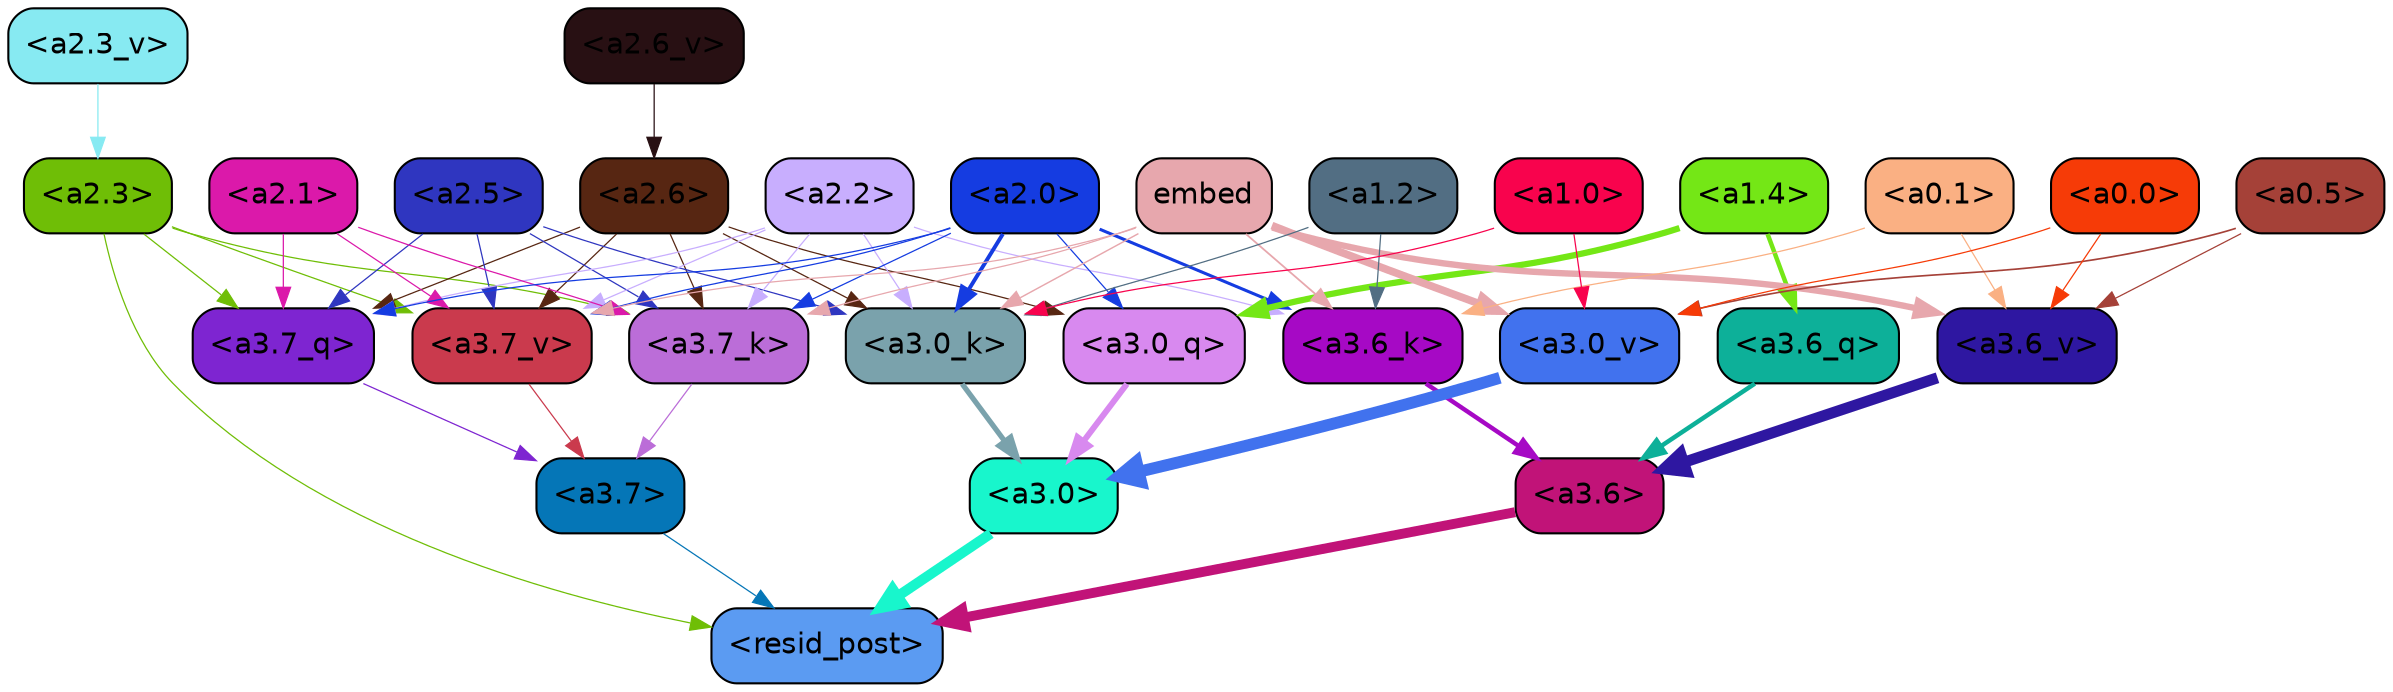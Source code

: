 strict digraph "" {
	graph [bgcolor=transparent,
		layout=dot,
		overlap=false,
		splines=true
	];
	"<a3.7>"	[color=black,
		fillcolor="#0576b7",
		fontname=Helvetica,
		shape=box,
		style="filled, rounded"];
	"<resid_post>"	[color=black,
		fillcolor="#5b9bf2",
		fontname=Helvetica,
		shape=box,
		style="filled, rounded"];
	"<a3.7>" -> "<resid_post>"	[color="#0576b7",
		penwidth=0.6];
	"<a3.6>"	[color=black,
		fillcolor="#c11378",
		fontname=Helvetica,
		shape=box,
		style="filled, rounded"];
	"<a3.6>" -> "<resid_post>"	[color="#c11378",
		penwidth=4.7534414529800415];
	"<a3.0>"	[color=black,
		fillcolor="#18f6cc",
		fontname=Helvetica,
		shape=box,
		style="filled, rounded"];
	"<a3.0>" -> "<resid_post>"	[color="#18f6cc",
		penwidth=4.898576855659485];
	"<a2.3>"	[color=black,
		fillcolor="#6fbe06",
		fontname=Helvetica,
		shape=box,
		style="filled, rounded"];
	"<a2.3>" -> "<resid_post>"	[color="#6fbe06",
		penwidth=0.6];
	"<a3.7_q>"	[color=black,
		fillcolor="#7e25d1",
		fontname=Helvetica,
		shape=box,
		style="filled, rounded"];
	"<a2.3>" -> "<a3.7_q>"	[color="#6fbe06",
		penwidth=0.6];
	"<a3.7_k>"	[color=black,
		fillcolor="#bb6dd8",
		fontname=Helvetica,
		shape=box,
		style="filled, rounded"];
	"<a2.3>" -> "<a3.7_k>"	[color="#6fbe06",
		penwidth=0.6];
	"<a3.7_v>"	[color=black,
		fillcolor="#ca3a4d",
		fontname=Helvetica,
		shape=box,
		style="filled, rounded"];
	"<a2.3>" -> "<a3.7_v>"	[color="#6fbe06",
		penwidth=0.6];
	"<a3.7_q>" -> "<a3.7>"	[color="#7e25d1",
		penwidth=0.6];
	"<a3.6_q>"	[color=black,
		fillcolor="#0db099",
		fontname=Helvetica,
		shape=box,
		style="filled, rounded"];
	"<a3.6_q>" -> "<a3.6>"	[color="#0db099",
		penwidth=2.160832464694977];
	"<a3.0_q>"	[color=black,
		fillcolor="#d889ef",
		fontname=Helvetica,
		shape=box,
		style="filled, rounded"];
	"<a3.0_q>" -> "<a3.0>"	[color="#d889ef",
		penwidth=2.870753765106201];
	"<a3.7_k>" -> "<a3.7>"	[color="#bb6dd8",
		penwidth=0.6];
	"<a3.6_k>"	[color=black,
		fillcolor="#a609c5",
		fontname=Helvetica,
		shape=box,
		style="filled, rounded"];
	"<a3.6_k>" -> "<a3.6>"	[color="#a609c5",
		penwidth=2.13908451795578];
	"<a3.0_k>"	[color=black,
		fillcolor="#7aa2ac",
		fontname=Helvetica,
		shape=box,
		style="filled, rounded"];
	"<a3.0_k>" -> "<a3.0>"	[color="#7aa2ac",
		penwidth=2.520303964614868];
	"<a3.7_v>" -> "<a3.7>"	[color="#ca3a4d",
		penwidth=0.6];
	"<a3.6_v>"	[color=black,
		fillcolor="#2e17a1",
		fontname=Helvetica,
		shape=box,
		style="filled, rounded"];
	"<a3.6_v>" -> "<a3.6>"	[color="#2e17a1",
		penwidth=5.297133803367615];
	"<a3.0_v>"	[color=black,
		fillcolor="#4172ee",
		fontname=Helvetica,
		shape=box,
		style="filled, rounded"];
	"<a3.0_v>" -> "<a3.0>"	[color="#4172ee",
		penwidth=5.680712580680847];
	"<a2.6>"	[color=black,
		fillcolor="#572612",
		fontname=Helvetica,
		shape=box,
		style="filled, rounded"];
	"<a2.6>" -> "<a3.7_q>"	[color="#572612",
		penwidth=0.6];
	"<a2.6>" -> "<a3.0_q>"	[color="#572612",
		penwidth=0.6];
	"<a2.6>" -> "<a3.7_k>"	[color="#572612",
		penwidth=0.6];
	"<a2.6>" -> "<a3.0_k>"	[color="#572612",
		penwidth=0.6];
	"<a2.6>" -> "<a3.7_v>"	[color="#572612",
		penwidth=0.6];
	"<a2.5>"	[color=black,
		fillcolor="#2f36c0",
		fontname=Helvetica,
		shape=box,
		style="filled, rounded"];
	"<a2.5>" -> "<a3.7_q>"	[color="#2f36c0",
		penwidth=0.6];
	"<a2.5>" -> "<a3.7_k>"	[color="#2f36c0",
		penwidth=0.6];
	"<a2.5>" -> "<a3.0_k>"	[color="#2f36c0",
		penwidth=0.6];
	"<a2.5>" -> "<a3.7_v>"	[color="#2f36c0",
		penwidth=0.6];
	"<a2.2>"	[color=black,
		fillcolor="#c8aefe",
		fontname=Helvetica,
		shape=box,
		style="filled, rounded"];
	"<a2.2>" -> "<a3.7_q>"	[color="#c8aefe",
		penwidth=0.6];
	"<a2.2>" -> "<a3.7_k>"	[color="#c8aefe",
		penwidth=0.6];
	"<a2.2>" -> "<a3.6_k>"	[color="#c8aefe",
		penwidth=0.6];
	"<a2.2>" -> "<a3.0_k>"	[color="#c8aefe",
		penwidth=0.6];
	"<a2.2>" -> "<a3.7_v>"	[color="#c8aefe",
		penwidth=0.6];
	"<a2.1>"	[color=black,
		fillcolor="#db19aa",
		fontname=Helvetica,
		shape=box,
		style="filled, rounded"];
	"<a2.1>" -> "<a3.7_q>"	[color="#db19aa",
		penwidth=0.6];
	"<a2.1>" -> "<a3.7_k>"	[color="#db19aa",
		penwidth=0.6];
	"<a2.1>" -> "<a3.7_v>"	[color="#db19aa",
		penwidth=0.6];
	"<a2.0>"	[color=black,
		fillcolor="#153ce1",
		fontname=Helvetica,
		shape=box,
		style="filled, rounded"];
	"<a2.0>" -> "<a3.7_q>"	[color="#153ce1",
		penwidth=0.6];
	"<a2.0>" -> "<a3.0_q>"	[color="#153ce1",
		penwidth=0.6];
	"<a2.0>" -> "<a3.7_k>"	[color="#153ce1",
		penwidth=0.6];
	"<a2.0>" -> "<a3.6_k>"	[color="#153ce1",
		penwidth=1.4784413101151586];
	"<a2.0>" -> "<a3.0_k>"	[color="#153ce1",
		penwidth=1.8858084231615067];
	"<a2.0>" -> "<a3.7_v>"	[color="#153ce1",
		penwidth=0.6];
	"<a1.4>"	[color=black,
		fillcolor="#74e716",
		fontname=Helvetica,
		shape=box,
		style="filled, rounded"];
	"<a1.4>" -> "<a3.6_q>"	[color="#74e716",
		penwidth=2.149975523352623];
	"<a1.4>" -> "<a3.0_q>"	[color="#74e716",
		penwidth=3.0018038749694824];
	embed	[color=black,
		fillcolor="#e7a7ad",
		fontname=Helvetica,
		shape=box,
		style="filled, rounded"];
	embed -> "<a3.7_k>"	[color="#e7a7ad",
		penwidth=0.6];
	embed -> "<a3.6_k>"	[color="#e7a7ad",
		penwidth=0.8552796393632889];
	embed -> "<a3.0_k>"	[color="#e7a7ad",
		penwidth=0.691851794719696];
	embed -> "<a3.7_v>"	[color="#e7a7ad",
		penwidth=0.6];
	embed -> "<a3.6_v>"	[color="#e7a7ad",
		penwidth=3.067279100418091];
	embed -> "<a3.0_v>"	[color="#e7a7ad",
		penwidth=3.6927278637886047];
	"<a1.2>"	[color=black,
		fillcolor="#526e83",
		fontname=Helvetica,
		shape=box,
		style="filled, rounded"];
	"<a1.2>" -> "<a3.6_k>"	[color="#526e83",
		penwidth=0.6];
	"<a1.2>" -> "<a3.0_k>"	[color="#526e83",
		penwidth=0.6];
	"<a0.1>"	[color=black,
		fillcolor="#fab083",
		fontname=Helvetica,
		shape=box,
		style="filled, rounded"];
	"<a0.1>" -> "<a3.6_k>"	[color="#fab083",
		penwidth=0.6];
	"<a0.1>" -> "<a3.6_v>"	[color="#fab083",
		penwidth=0.6];
	"<a1.0>"	[color=black,
		fillcolor="#f8034d",
		fontname=Helvetica,
		shape=box,
		style="filled, rounded"];
	"<a1.0>" -> "<a3.0_k>"	[color="#f8034d",
		penwidth=0.6];
	"<a1.0>" -> "<a3.0_v>"	[color="#f8034d",
		penwidth=0.6];
	"<a0.5>"	[color=black,
		fillcolor="#a54138",
		fontname=Helvetica,
		shape=box,
		style="filled, rounded"];
	"<a0.5>" -> "<a3.6_v>"	[color="#a54138",
		penwidth=0.6];
	"<a0.5>" -> "<a3.0_v>"	[color="#a54138",
		penwidth=0.8028683364391327];
	"<a0.0>"	[color=black,
		fillcolor="#f63b07",
		fontname=Helvetica,
		shape=box,
		style="filled, rounded"];
	"<a0.0>" -> "<a3.6_v>"	[color="#f63b07",
		penwidth=0.6];
	"<a0.0>" -> "<a3.0_v>"	[color="#f63b07",
		penwidth=0.6];
	"<a2.6_v>"	[color=black,
		fillcolor="#281013",
		fontname=Helvetica,
		shape=box,
		style="filled, rounded"];
	"<a2.6_v>" -> "<a2.6>"	[color="#281013",
		penwidth=0.6];
	"<a2.3_v>"	[color=black,
		fillcolor="#87eaf2",
		fontname=Helvetica,
		shape=box,
		style="filled, rounded"];
	"<a2.3_v>" -> "<a2.3>"	[color="#87eaf2",
		penwidth=0.6];
}
